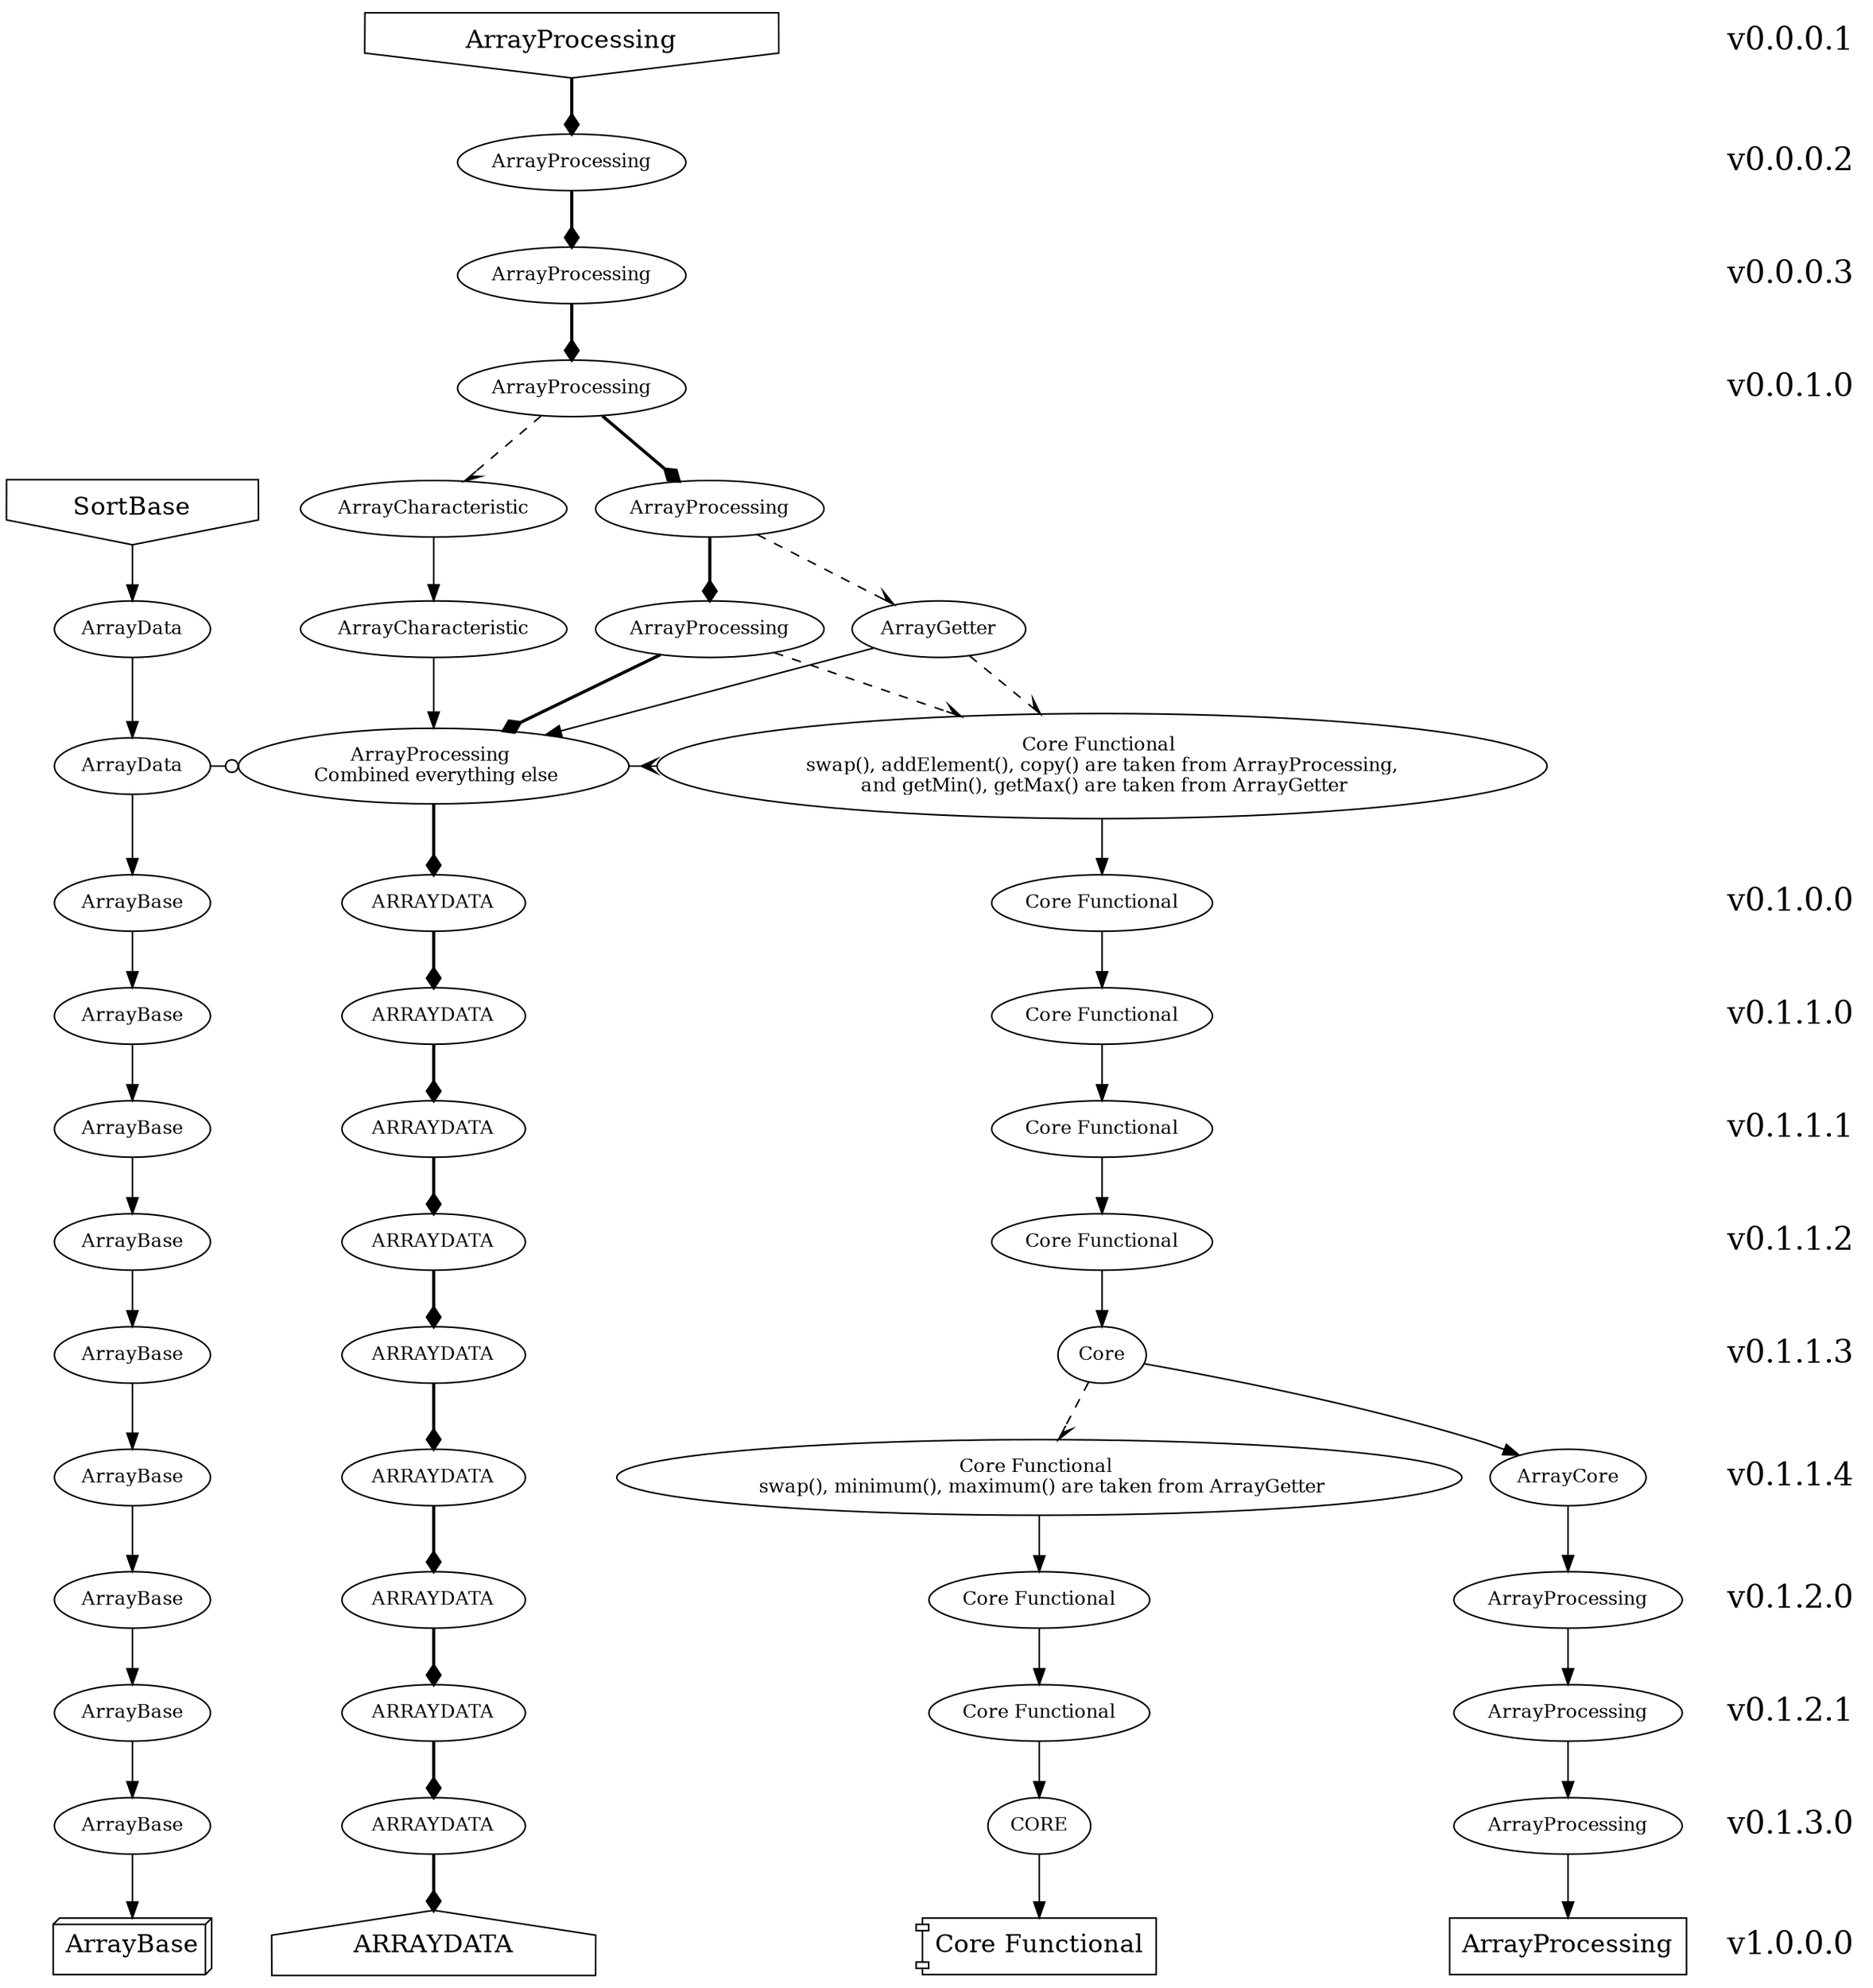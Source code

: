 digraph "G" {
	graph [
		size = "30",
		fontname = "Helvetica,Arial,sans-serif",
	];
	node [
		fontsize = "12",
	];
	"CLASS_0001_ArrayProcessing" [
		shape = "invhouse",
		fontsize = "16",
		label = "ArrayProcessing",
	];
	"CLASS_0002_ArrayProcessing" [
		label = "ArrayProcessing",
	];
	"CLASS_0003_ArrayProcessing" [
		label = "ArrayProcessing",
	];
	"CLASS_0010_ArrayProcessing" [
		label = "ArrayProcessing",
	];
	"CLASS_0010_1_ArrayProcessing" [
		label = "ArrayProcessing",
	];
	"CLASS_0010_1_ArrayCharacteristic" [
		label = "ArrayCharacteristic",
	];
	"CLASS_0010_1_SortBase" [
		shape = "invhouse",
		fontsize = "16",
		label = "SortBase",
	];
	"CLASS_0010_2_ArrayProcessing" [
		label = "ArrayProcessing",
	];
	"CLASS_0010_2_ArrayGetter" [
		label = "ArrayGetter",
	];
	"CLASS_0010_2_ArrayCharacteristic" [
		label = "ArrayCharacteristic",
	];
	"CLASS_0010_2_ArrayData" [
		label = "ArrayData",
	];
	"CLASS_0010_3_CoreFunctional" [
		label = "Core Functional \n swap(), addElement(), copy() are taken from ArrayProcessing, \n and getMin(), getMax() are taken from ArrayGetter",
	];
	"CLASS_0010_3_ArrayProcessing" [
		label = "ArrayProcessing \n Combined everything else",
	];
	"CLASS_0010_3_ArrayData" [
		label = "ArrayData",
	];
	"CLASS_0100_CoreFunctional" [
		label = "Core Functional",
	];
	"CLASS_0100_ARRAYDATA" [
		label = "ARRAYDATA",
	];
	"CLASS_0100_ArrayBase" [
		label = "ArrayBase",
	];
	"CLASS_0110_CoreFunctional" [
		label = "Core Functional",
	];
	"CLASS_0110_ARRAYDATA" [
		label = "ARRAYDATA",
	];
	"CLASS_0110_ArrayBase" [
		label = "ArrayBase",
	];
	"CLASS_0111_CoreFunctional" [
		label = "Core Functional",
	];
	"CLASS_0111_ARRAYDATA" [
		label = "ARRAYDATA",
	];
	"CLASS_0111_ArrayBase" [
		label = "ArrayBase",
	];
	"CLASS_0112_CoreFunctional" [
		label = "Core Functional",
	];
	"CLASS_0112_ARRAYDATA" [
		label = "ARRAYDATA",
	];
	"CLASS_0112_ArrayBase" [
		label = "ArrayBase",
	];
	"CLASS_0113_Core" [
		label = "Core",
	];
	"CLASS_0113_ARRAYDATA" [
		label = "ARRAYDATA",
	];
	"CLASS_0113_ArrayBase" [
		label = "ArrayBase",
	];
	"CLASS_0114_CoreFunctional" [
		label = "Core Functional \n swap(), minimum(), maximum() are taken from ArrayGetter",
	];
	"CLASS_0114_ArrayCore" [
		label = "ArrayCore",
	];
	"CLASS_0114_ARRAYDATA" [
		label = "ARRAYDATA",
	];
	"CLASS_0114_ArrayBase" [
		label = "ArrayBase",
	];
	"CLASS_0120_CoreFunctional" [
		label = "Core Functional",
	];
	"CLASS_0120_ArrayProcessing" [
		label = "ArrayProcessing",
	];
	"CLASS_0120_ARRAYDATA" [
		label = "ARRAYDATA",
	];
	"CLASS_0120_ArrayBase" [
		label = "ArrayBase",
	];
	"CLASS_0121_CoreFunctional" [
		label = "Core Functional",
	];
	"CLASS_0121_ArrayProcessing" [
		label = "ArrayProcessing",
	];
	"CLASS_0121_ARRAYDATA" [
		label = "ARRAYDATA",
	];
	"CLASS_0121_ArrayBase" [
		label = "ArrayBase",
	];
	"CLASS_0130_CORE" [
		label = "CORE",
	];
	"CLASS_0130_ArrayProcessing" [
		label = "ArrayProcessing",
	];
	"CLASS_0130_ARRAYDATA" [
		label = "ARRAYDATA",
	];
	"CLASS_0130_ArrayBase" [
		label = "ArrayBase",
	];
	"CLASS_1000_CoreFunctional" [
		shape = "component",
		fontsize = "16",
		label = "Core Functional",
	];
	"CLASS_1000_ArrayProcessing" [
		shape = "box",
		fontsize = "16",
		label = "ArrayProcessing",
	];
	"CLASS_1000_ARRAYDATA" [
		shape = "house",
		fontsize = "16",
		label = "ARRAYDATA",
	];
	"CLASS_1000_ArrayBase" [
		shape = "box3d",
		fontsize = "16",
		label = "ArrayBase",
	];
	subgraph {
		edge [
			color = "white",
		];
		node [
			shape = "plaintext",
			fontsize = "20",
		];
		"v0.0.0.1" -> "v0.0.0.2" -> "v0.0.0.3" -> "v0.0.1.0" -> "v0.1.0.0" -> "v0.1.1.0" -> "v0.1.1.1" -> "v0.1.1.2" -> "v0.1.1.3" -> "v0.1.1.4" -> "v0.1.2.0" -> "v0.1.2.1" -> "v0.1.3.0" -> "v1.0.0.0";
	}
	subgraph {
		rank = "same";
		"v0.0.0.1";
		"CLASS_0001_ArrayProcessing";
	}
	subgraph {
		rank = "same";
		"v0.0.0.2";
		"CLASS_0002_ArrayProcessing";
	}
	subgraph {
		rank = "same";
		"v0.0.0.3";
		"CLASS_0003_ArrayProcessing";
	}
	subgraph {
		rank = "same";
		"v0.0.1.0";
		"CLASS_0010_ArrayProcessing";
	}
	subgraph {
		rank = "same";
		"CLASS_0010_1_ArrayProcessing";
		"CLASS_0010_1_ArrayCharacteristic";
		"CLASS_0010_1_SortBase";
	}
	subgraph {
		rank = "same";
		"CLASS_0010_2_ArrayProcessing";
		"CLASS_0010_2_ArrayGetter";
		"CLASS_0010_2_ArrayCharacteristic";
		"CLASS_0010_2_ArrayData";
	}
	subgraph {
		rank = "same";
		"CLASS_0010_3_CoreFunctional";
		"CLASS_0010_3_ArrayProcessing";
		"CLASS_0010_3_ArrayData";
	}
	subgraph {
		rank = "same";
		"v0.1.0.0";
		"CLASS_0100_CoreFunctional";
		"CLASS_0100_ARRAYDATA";
		"CLASS_0100_ArrayBase";
	}
	subgraph {
		rank = "same";
		"v0.1.1.0";
		"CLASS_0110_CoreFunctional";
		"CLASS_0110_ARRAYDATA";
		"CLASS_0110_ArrayBase";
	}
	subgraph {
		rank = "same";
		"v0.1.1.1";
		"CLASS_0111_CoreFunctional";
		"CLASS_0111_ARRAYDATA";
		"CLASS_0111_ArrayBase";
	}
	subgraph {
		rank = "same";
		"v0.1.1.2";
		"CLASS_0112_CoreFunctional";
		"CLASS_0112_ARRAYDATA";
		"CLASS_0112_ArrayBase";
	}
	subgraph {
		rank = "same";
		"v0.1.1.3";
		"CLASS_0113_Core";
		"CLASS_0113_ARRAYDATA";
		"CLASS_0113_ArrayBase";
	}
	subgraph {
		rank = "same";
		"v0.1.1.4";
		"CLASS_0114_CoreFunctional";
		"CLASS_0114_ArrayCore";
		"CLASS_0114_ARRAYDATA";
		"CLASS_0114_ArrayBase";
	}
	subgraph {
		rank = "same";
		"v0.1.2.0";
		"CLASS_0120_CoreFunctional";
		"CLASS_0120_ArrayProcessing";
		"CLASS_0120_ARRAYDATA";
		"CLASS_0120_ArrayBase";
	}
	subgraph {
		rank = "same";
		"v0.1.2.1";
		"CLASS_0121_CoreFunctional";
		"CLASS_0121_ArrayProcessing";
		"CLASS_0121_ARRAYDATA";
		"CLASS_0121_ArrayBase";
	}
	subgraph {
		rank = "same";
		"v0.1.3.0";
		"CLASS_0130_CORE";
		"CLASS_0130_ArrayProcessing";
		"CLASS_0130_ARRAYDATA";
		"CLASS_0130_ArrayBase";
	}
	subgraph {
		rank = "same";
		"v1.0.0.0";
		"CLASS_1000_CoreFunctional";
		"CLASS_1000_ArrayProcessing";
		"CLASS_1000_ARRAYDATA";
		"CLASS_1000_ArrayBase";
	}
	"CLASS_0001_ArrayProcessing" -> "CLASS_0002_ArrayProcessing" -> "CLASS_0003_ArrayProcessing" -> "CLASS_0010_ArrayProcessing" -> "CLASS_0010_1_ArrayProcessing" -> "CLASS_0010_2_ArrayProcessing" -> "CLASS_0010_3_ArrayProcessing" -> "CLASS_0100_ARRAYDATA" -> "CLASS_0110_ARRAYDATA" -> "CLASS_0111_ARRAYDATA" -> "CLASS_0112_ARRAYDATA" -> "CLASS_0113_ARRAYDATA" -> "CLASS_0114_ARRAYDATA" -> "CLASS_0120_ARRAYDATA" -> "CLASS_0121_ARRAYDATA" -> "CLASS_0130_ARRAYDATA" -> "CLASS_1000_ARRAYDATA" [
		arrowhead = "diamond",
		style = "bold",
	];
	"CLASS_0010_ArrayProcessing" -> "CLASS_0010_1_ArrayCharacteristic" [
		arrowhead = "halfopen",
		style = "dashed",
	];
	"CLASS_0010_1_ArrayCharacteristic" -> "CLASS_0010_2_ArrayCharacteristic" -> "CLASS_0010_3_ArrayProcessing";
	"CLASS_0010_1_ArrayProcessing" -> "CLASS_0010_2_ArrayGetter" [
		arrowhead = "halfopen",
		style = "dashed",
	];
	"CLASS_0010_2_ArrayGetter" -> "CLASS_0010_3_ArrayProcessing";
	"CLASS_0010_2_ArrayProcessing" -> "CLASS_0010_3_CoreFunctional" [
		arrowhead = "halfopen",
		style = "dashed",
	];
	"CLASS_0010_2_ArrayGetter" -> "CLASS_0010_3_CoreFunctional" [
		arrowhead = "halfopen",
		style = "dashed",
	];
	"CLASS_0010_3_ArrayProcessing" -> "CLASS_0010_3_CoreFunctional" [
		arrowhead = "crow",
	];
	"CLASS_0010_3_CoreFunctional" -> "CLASS_0100_CoreFunctional" -> "CLASS_0110_CoreFunctional" -> "CLASS_0111_CoreFunctional" -> "CLASS_0112_CoreFunctional" -> "CLASS_0113_Core" -> "CLASS_0114_ArrayCore" -> "CLASS_0120_ArrayProcessing" -> "CLASS_0121_ArrayProcessing" -> "CLASS_0130_ArrayProcessing" -> "CLASS_1000_ArrayProcessing";
	"CLASS_0113_Core" -> "CLASS_0114_CoreFunctional" [
		arrowhead = "halfopen",
		style = "dashed",
	];
	"CLASS_0114_CoreFunctional" -> "CLASS_0120_CoreFunctional" -> "CLASS_0121_CoreFunctional" -> "CLASS_0130_CORE" -> "CLASS_1000_CoreFunctional";
	"CLASS_0010_1_SortBase" -> "CLASS_0010_2_ArrayData" -> "CLASS_0010_3_ArrayData" -> "CLASS_0100_ArrayBase" -> "CLASS_0110_ArrayBase" -> "CLASS_0111_ArrayBase" -> "CLASS_0112_ArrayBase" -> "CLASS_0113_ArrayBase" -> "CLASS_0114_ArrayBase" -> "CLASS_0120_ArrayBase" -> "CLASS_0121_ArrayBase" -> "CLASS_0130_ArrayBase" -> "CLASS_1000_ArrayBase";
	"CLASS_0010_3_ArrayData" -> "CLASS_0010_3_ArrayProcessing" [
		arrowhead = "odot",
	];
}